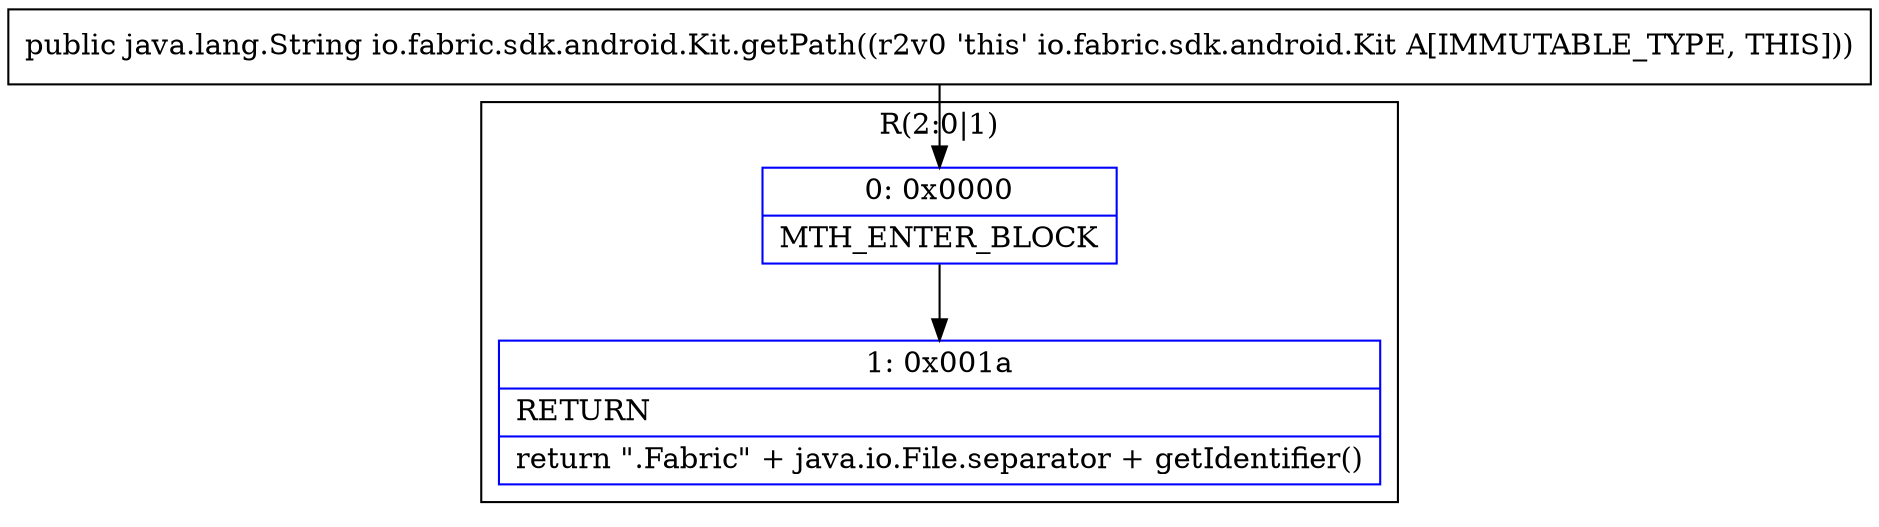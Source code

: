 digraph "CFG forio.fabric.sdk.android.Kit.getPath()Ljava\/lang\/String;" {
subgraph cluster_Region_1462699017 {
label = "R(2:0|1)";
node [shape=record,color=blue];
Node_0 [shape=record,label="{0\:\ 0x0000|MTH_ENTER_BLOCK\l}"];
Node_1 [shape=record,label="{1\:\ 0x001a|RETURN\l|return \".Fabric\" + java.io.File.separator + getIdentifier()\l}"];
}
MethodNode[shape=record,label="{public java.lang.String io.fabric.sdk.android.Kit.getPath((r2v0 'this' io.fabric.sdk.android.Kit A[IMMUTABLE_TYPE, THIS])) }"];
MethodNode -> Node_0;
Node_0 -> Node_1;
}

